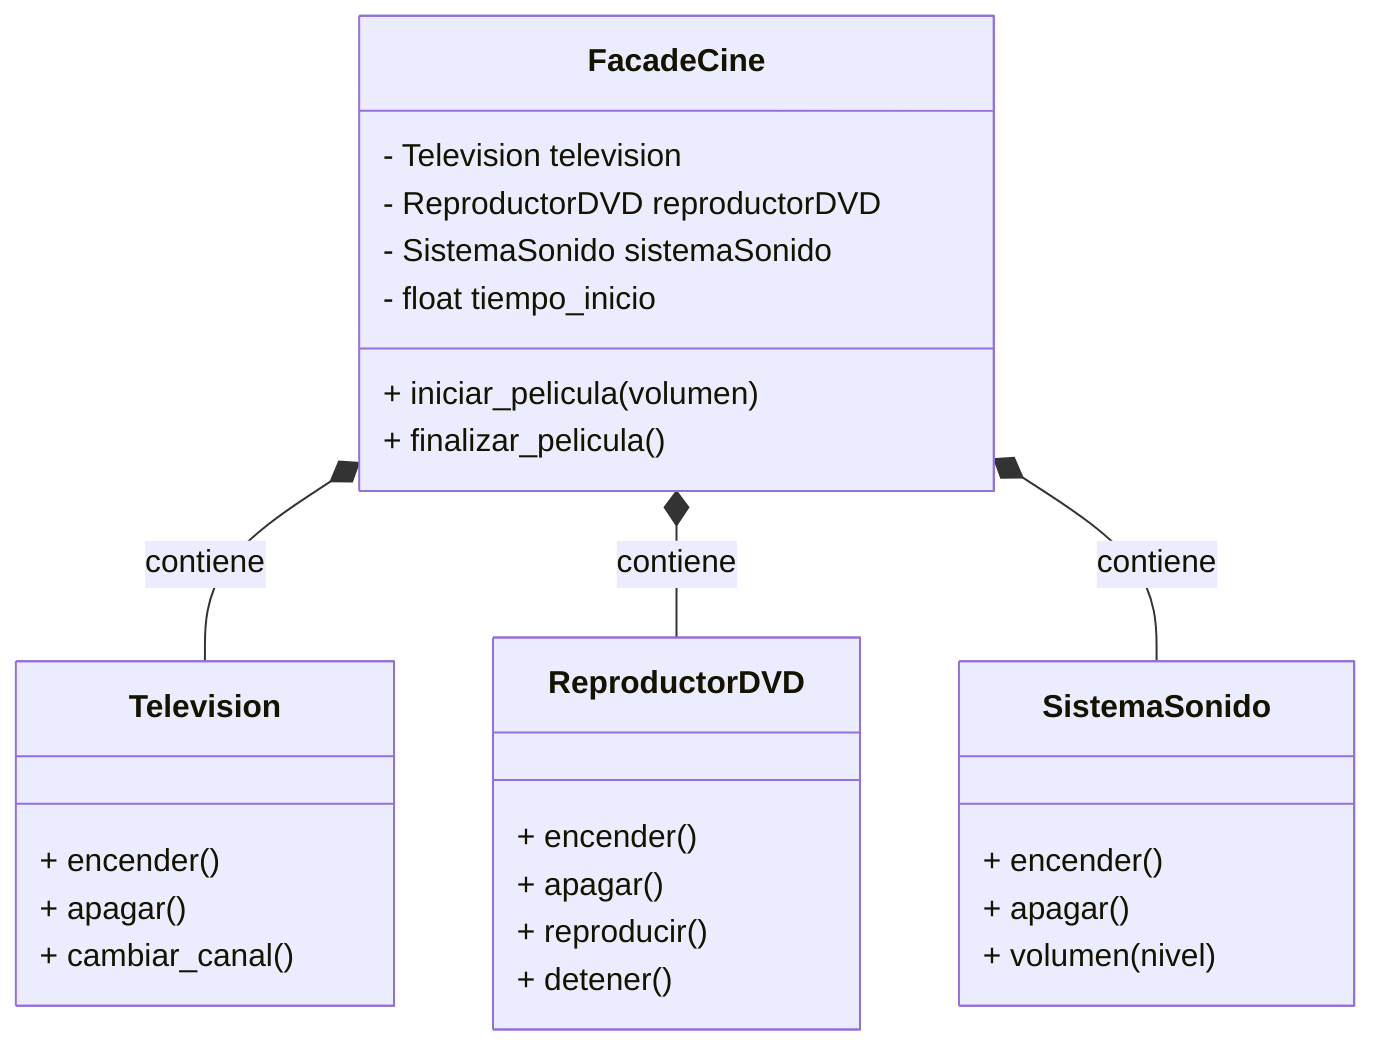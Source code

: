 classDiagram
    class FacadeCine {
        - Television television
        - ReproductorDVD reproductorDVD
        - SistemaSonido sistemaSonido
        - float tiempo_inicio
        + iniciar_pelicula(volumen)
        + finalizar_pelicula()
    }

    class Television {
        + encender()
        + apagar()
        + cambiar_canal()
    }

    class ReproductorDVD {
        + encender()
        + apagar()
        + reproducir()
        + detener()
    }

    class SistemaSonido {
        + encender()
        + apagar()
        + volumen(nivel)
    }

    %% Relaciones de composición
    FacadeCine *-- Television : contiene
    FacadeCine *-- ReproductorDVD : contiene
    FacadeCine *-- SistemaSonido : contiene